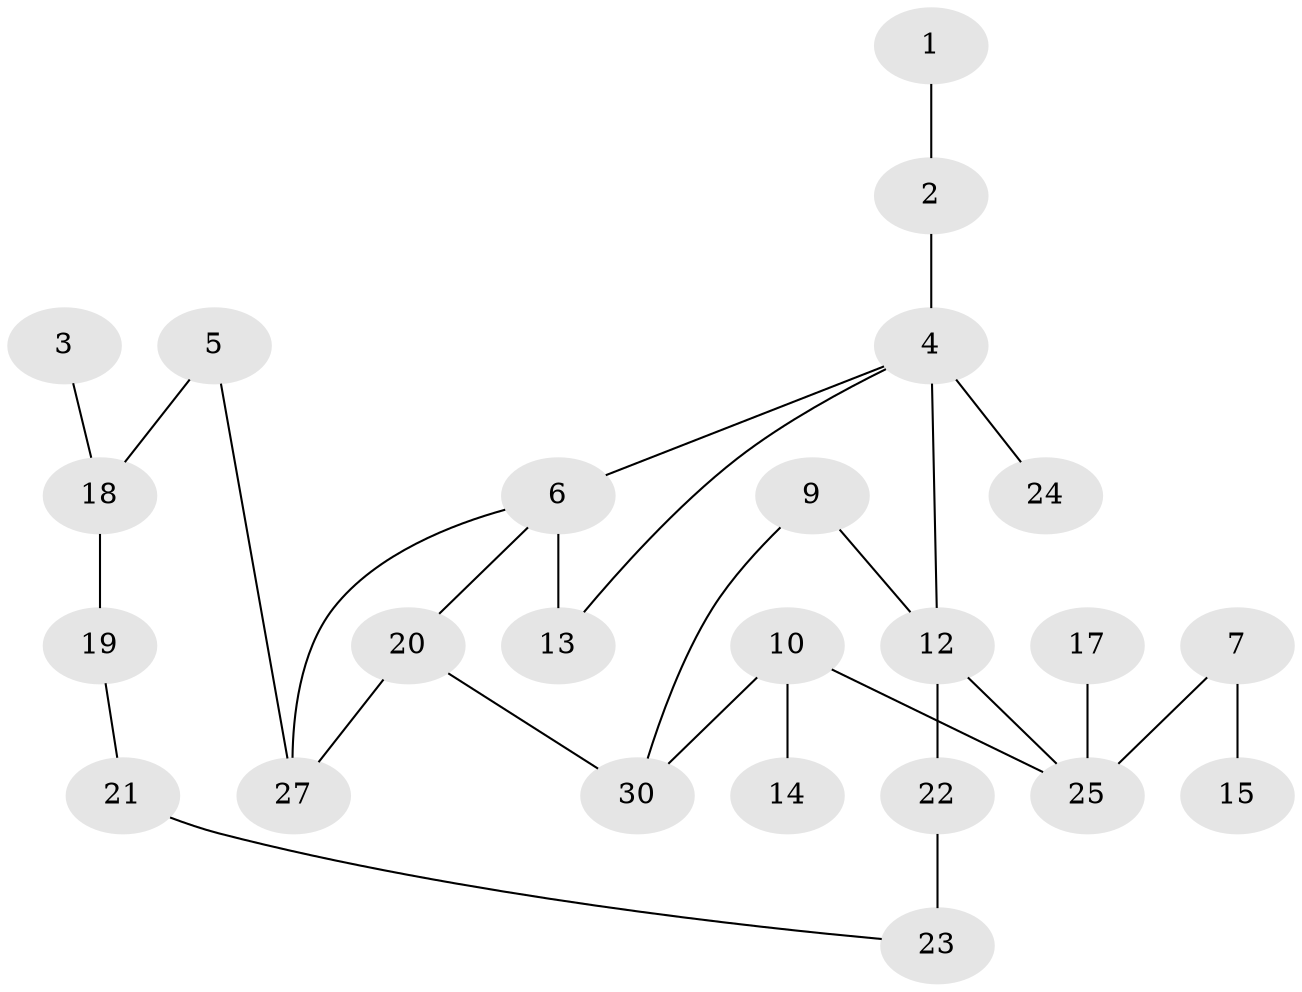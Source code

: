 // original degree distribution, {1: 0.3220338983050847, 4: 0.15254237288135594, 2: 0.288135593220339, 3: 0.15254237288135594, 6: 0.01694915254237288, 0: 0.06779661016949153}
// Generated by graph-tools (version 1.1) at 2025/00/03/09/25 03:00:51]
// undirected, 24 vertices, 28 edges
graph export_dot {
graph [start="1"]
  node [color=gray90,style=filled];
  1;
  2;
  3;
  4;
  5;
  6;
  7;
  9;
  10;
  12;
  13;
  14;
  15;
  17;
  18;
  19;
  20;
  21;
  22;
  23;
  24;
  25;
  27;
  30;
  1 -- 2 [weight=1.0];
  2 -- 4 [weight=1.0];
  3 -- 18 [weight=1.0];
  4 -- 6 [weight=1.0];
  4 -- 12 [weight=2.0];
  4 -- 13 [weight=1.0];
  4 -- 24 [weight=1.0];
  5 -- 18 [weight=1.0];
  5 -- 27 [weight=1.0];
  6 -- 13 [weight=2.0];
  6 -- 20 [weight=1.0];
  6 -- 27 [weight=1.0];
  7 -- 15 [weight=1.0];
  7 -- 25 [weight=1.0];
  9 -- 12 [weight=1.0];
  9 -- 30 [weight=1.0];
  10 -- 14 [weight=2.0];
  10 -- 25 [weight=1.0];
  10 -- 30 [weight=1.0];
  12 -- 22 [weight=1.0];
  12 -- 25 [weight=1.0];
  17 -- 25 [weight=1.0];
  18 -- 19 [weight=1.0];
  19 -- 21 [weight=1.0];
  20 -- 27 [weight=1.0];
  20 -- 30 [weight=1.0];
  21 -- 23 [weight=1.0];
  22 -- 23 [weight=2.0];
}

